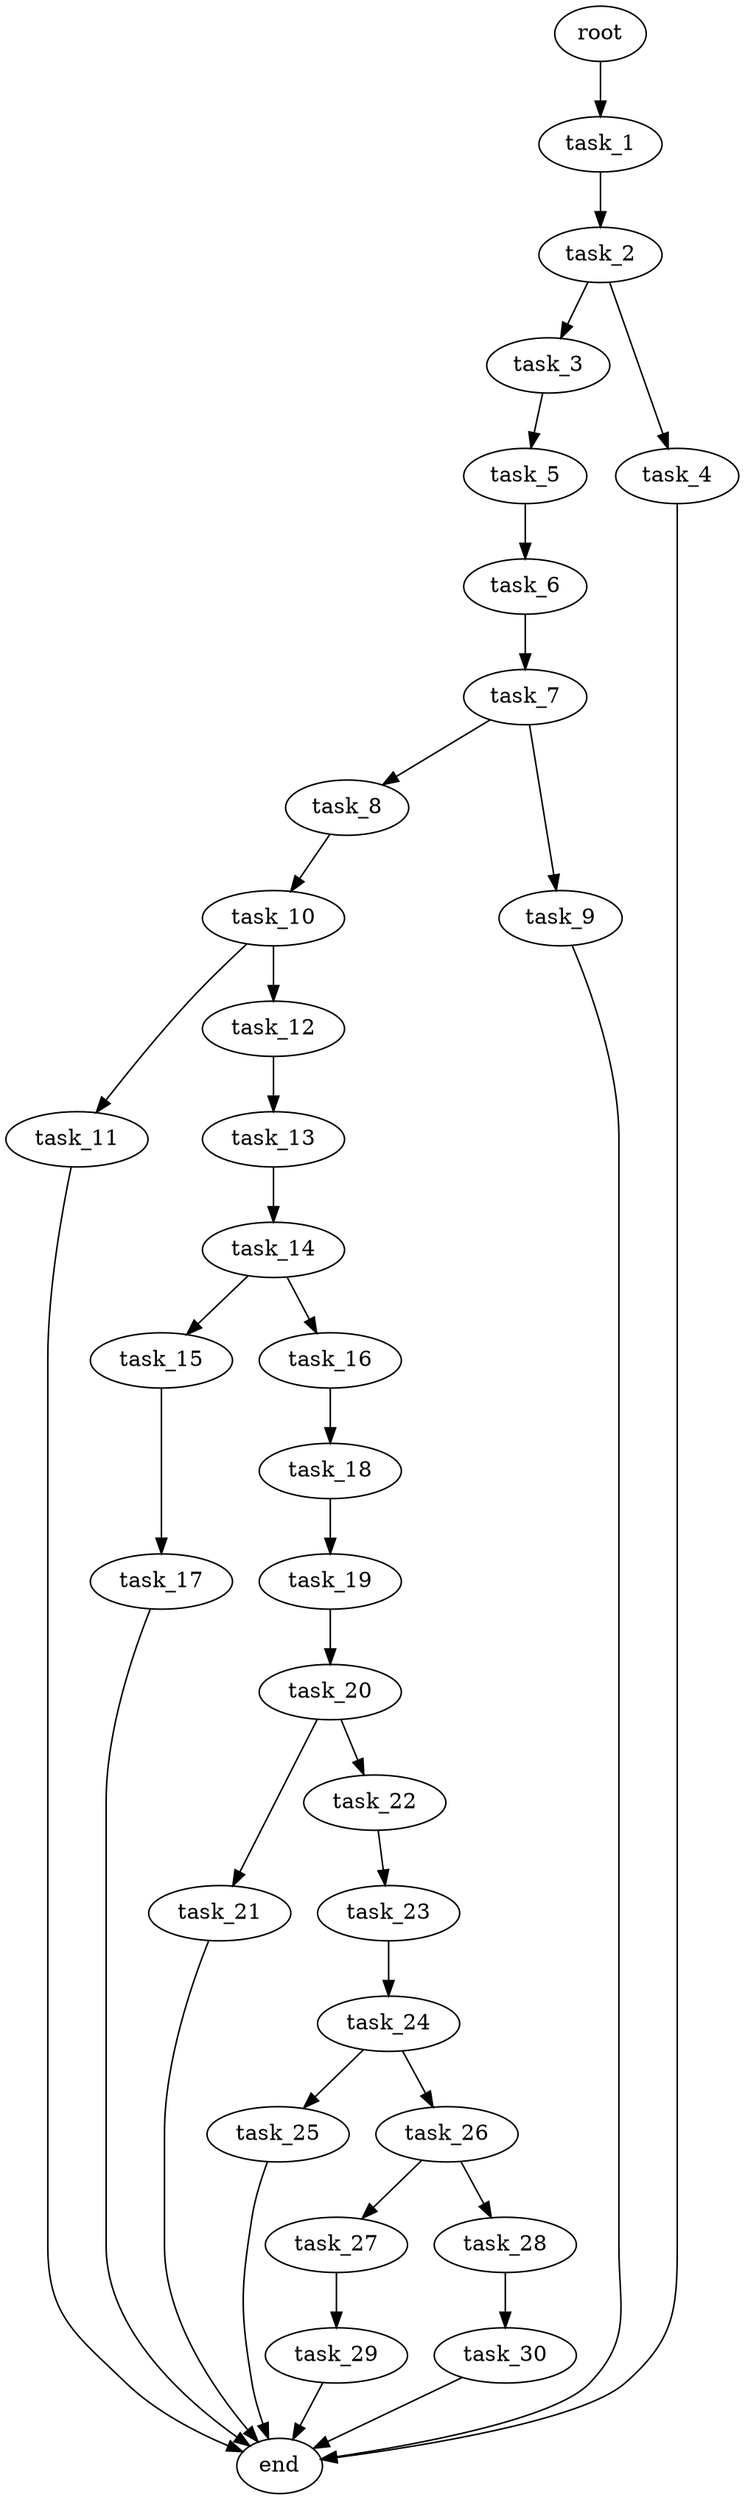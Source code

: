 digraph G {
  root [size="0.000000e+00"];
  task_1 [size="3.804430e+10"];
  task_2 [size="5.995494e+08"];
  task_3 [size="3.518236e+10"];
  task_4 [size="7.534998e+10"];
  task_5 [size="8.534626e+10"];
  task_6 [size="9.534350e+10"];
  task_7 [size="4.190794e+10"];
  task_8 [size="7.475409e+10"];
  task_9 [size="5.461777e+10"];
  task_10 [size="6.032923e+10"];
  task_11 [size="2.206166e+10"];
  task_12 [size="2.194997e+10"];
  task_13 [size="4.358924e+10"];
  task_14 [size="2.912192e+09"];
  task_15 [size="3.361959e+10"];
  task_16 [size="6.791740e+10"];
  task_17 [size="4.043762e+10"];
  task_18 [size="1.651282e+10"];
  task_19 [size="4.674434e+10"];
  task_20 [size="1.277150e+10"];
  task_21 [size="6.222947e+10"];
  task_22 [size="2.706376e+09"];
  task_23 [size="3.940809e+10"];
  task_24 [size="5.644355e+10"];
  task_25 [size="2.719934e+09"];
  task_26 [size="6.427854e+10"];
  task_27 [size="1.357859e+10"];
  task_28 [size="4.617523e+10"];
  task_29 [size="5.037961e+09"];
  task_30 [size="3.791660e+10"];
  end [size="0.000000e+00"];

  root -> task_1 [size="1.000000e-12"];
  task_1 -> task_2 [size="5.995494e+06"];
  task_2 -> task_3 [size="3.518236e+08"];
  task_2 -> task_4 [size="7.534998e+08"];
  task_3 -> task_5 [size="8.534626e+08"];
  task_4 -> end [size="1.000000e-12"];
  task_5 -> task_6 [size="9.534350e+08"];
  task_6 -> task_7 [size="4.190794e+08"];
  task_7 -> task_8 [size="7.475409e+08"];
  task_7 -> task_9 [size="5.461777e+08"];
  task_8 -> task_10 [size="6.032923e+08"];
  task_9 -> end [size="1.000000e-12"];
  task_10 -> task_11 [size="2.206166e+08"];
  task_10 -> task_12 [size="2.194997e+08"];
  task_11 -> end [size="1.000000e-12"];
  task_12 -> task_13 [size="4.358924e+08"];
  task_13 -> task_14 [size="2.912192e+07"];
  task_14 -> task_15 [size="3.361959e+08"];
  task_14 -> task_16 [size="6.791740e+08"];
  task_15 -> task_17 [size="4.043762e+08"];
  task_16 -> task_18 [size="1.651282e+08"];
  task_17 -> end [size="1.000000e-12"];
  task_18 -> task_19 [size="4.674434e+08"];
  task_19 -> task_20 [size="1.277150e+08"];
  task_20 -> task_21 [size="6.222947e+08"];
  task_20 -> task_22 [size="2.706376e+07"];
  task_21 -> end [size="1.000000e-12"];
  task_22 -> task_23 [size="3.940809e+08"];
  task_23 -> task_24 [size="5.644355e+08"];
  task_24 -> task_25 [size="2.719934e+07"];
  task_24 -> task_26 [size="6.427854e+08"];
  task_25 -> end [size="1.000000e-12"];
  task_26 -> task_27 [size="1.357859e+08"];
  task_26 -> task_28 [size="4.617523e+08"];
  task_27 -> task_29 [size="5.037961e+07"];
  task_28 -> task_30 [size="3.791660e+08"];
  task_29 -> end [size="1.000000e-12"];
  task_30 -> end [size="1.000000e-12"];
}
